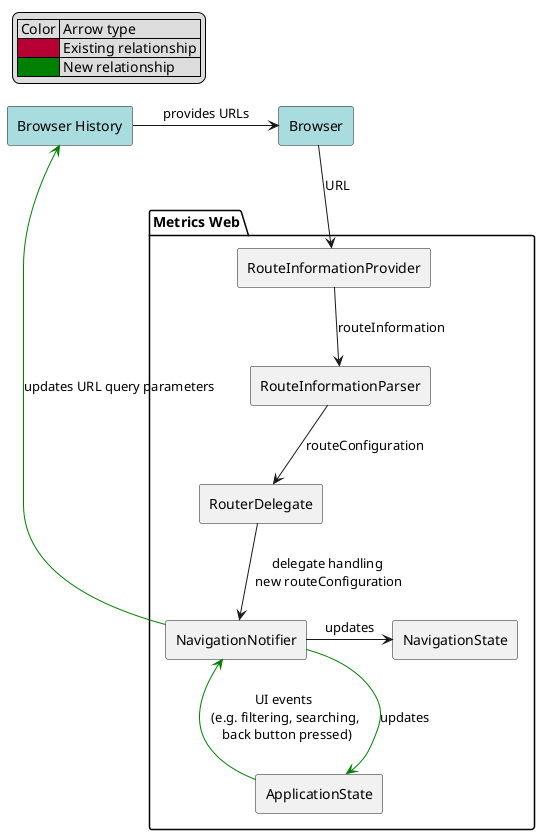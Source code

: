 @startuml deep_links_integration_component_diagram

skinparam componentStyle rectangle

legend top left
| Color | Arrow type |
|<#B70033>| Existing relationship |
|<#Green>| New relationship |
endlegend

component "Browser History" as History #A9DCDF
component Browser #A9DCDF

package "Metrics Web" {
    component RouteInformationProvider
    component RouteInformationParser
    component RouterDelegate
    component NavigationState
    component NavigationNotifier
    component ApplicationState
}

History -right-> Browser: provides URLs

Browser -down-> RouteInformationProvider: URL

RouteInformationProvider -down-> RouteInformationParser: routeInformation

RouteInformationParser -down-> RouterDelegate: routeConfiguration

RouterDelegate -down-> NavigationNotifier: delegate handling\n new routeConfiguration

NavigationNotifier -right-> NavigationState: updates

NavigationNotifier -[#Green]up-> ApplicationState: updates

ApplicationState -[#Green]up-> NavigationNotifier: UI events \n (e.g. filtering, searching, \n back button pressed)

NavigationNotifier -[#Green]up-> History: updates URL query parameters

@enduml
